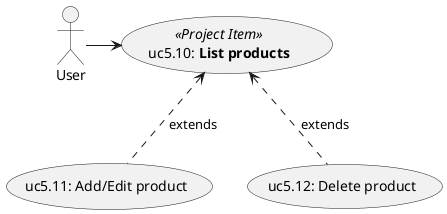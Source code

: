 
@startuml uc5_products.png

   ' Manage products
   ' ---------------

   actor "User" as User

   (uc5.10: <b>List products</b>) as (uc5.10) << Project Item >>

   ' products
   (uc5.11: Add/Edit product) as (uc5.11)
   (uc5.12: Delete product)   as (uc5.12)
   (uc5.10) <.. (uc5.11) : extends
   (uc5.10) <.. (uc5.12) : extends

   ' Associations
   ' ------------

   User     -> (uc5.10)
   

@enduml
